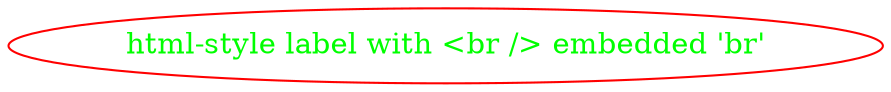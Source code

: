 digraph graph_31
{
	node_31
	[
		color = red
		fontcolor = green
		label = <html-style label with &lt;br /&gt; embedded 'br'>
	]
}
